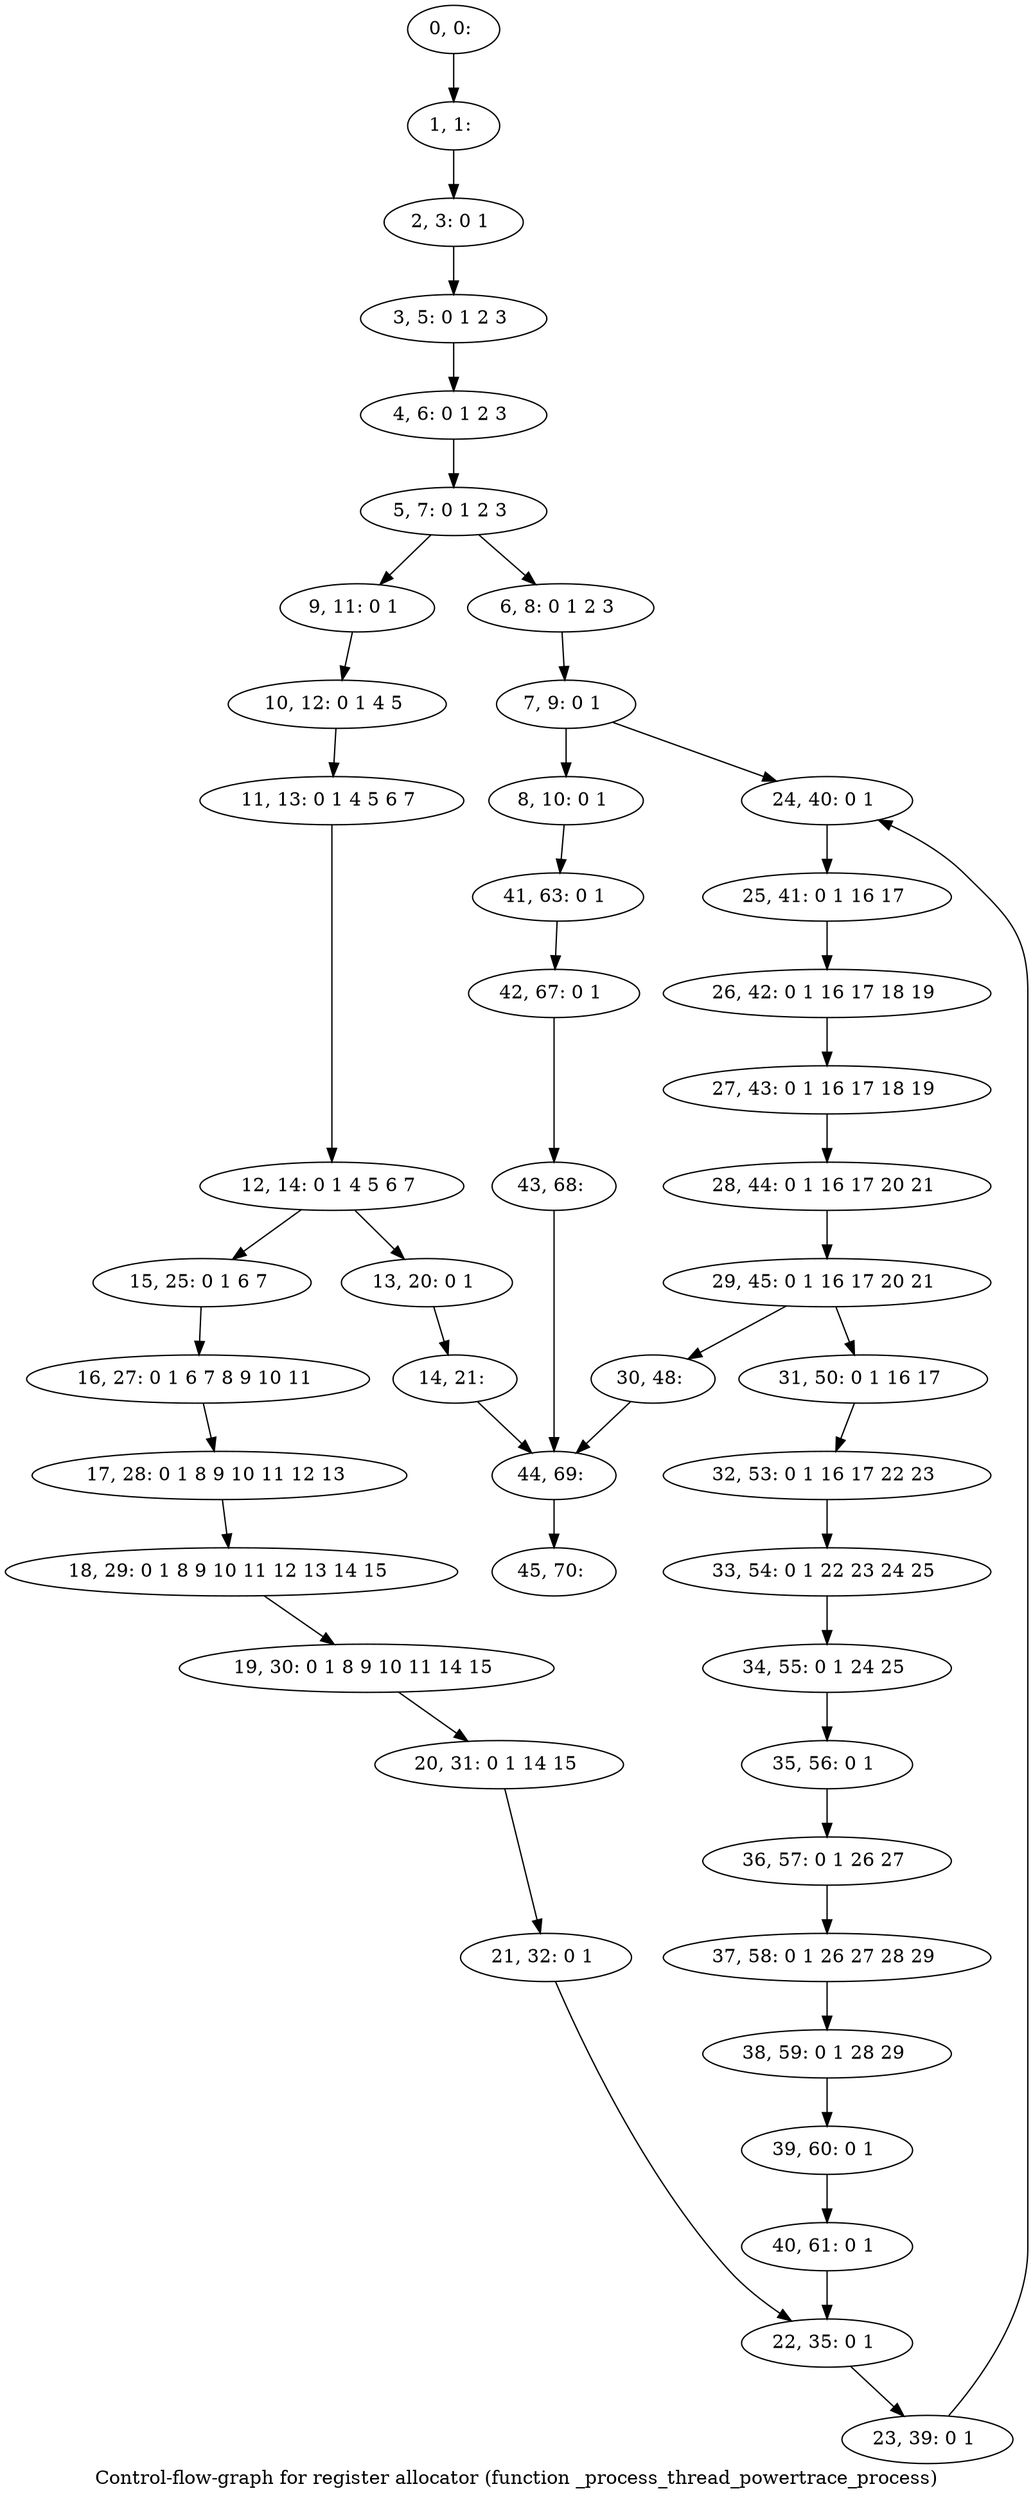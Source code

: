 digraph G {
graph [label="Control-flow-graph for register allocator (function _process_thread_powertrace_process)"]
0[label="0, 0: "];
1[label="1, 1: "];
2[label="2, 3: 0 1 "];
3[label="3, 5: 0 1 2 3 "];
4[label="4, 6: 0 1 2 3 "];
5[label="5, 7: 0 1 2 3 "];
6[label="6, 8: 0 1 2 3 "];
7[label="7, 9: 0 1 "];
8[label="8, 10: 0 1 "];
9[label="9, 11: 0 1 "];
10[label="10, 12: 0 1 4 5 "];
11[label="11, 13: 0 1 4 5 6 7 "];
12[label="12, 14: 0 1 4 5 6 7 "];
13[label="13, 20: 0 1 "];
14[label="14, 21: "];
15[label="15, 25: 0 1 6 7 "];
16[label="16, 27: 0 1 6 7 8 9 10 11 "];
17[label="17, 28: 0 1 8 9 10 11 12 13 "];
18[label="18, 29: 0 1 8 9 10 11 12 13 14 15 "];
19[label="19, 30: 0 1 8 9 10 11 14 15 "];
20[label="20, 31: 0 1 14 15 "];
21[label="21, 32: 0 1 "];
22[label="22, 35: 0 1 "];
23[label="23, 39: 0 1 "];
24[label="24, 40: 0 1 "];
25[label="25, 41: 0 1 16 17 "];
26[label="26, 42: 0 1 16 17 18 19 "];
27[label="27, 43: 0 1 16 17 18 19 "];
28[label="28, 44: 0 1 16 17 20 21 "];
29[label="29, 45: 0 1 16 17 20 21 "];
30[label="30, 48: "];
31[label="31, 50: 0 1 16 17 "];
32[label="32, 53: 0 1 16 17 22 23 "];
33[label="33, 54: 0 1 22 23 24 25 "];
34[label="34, 55: 0 1 24 25 "];
35[label="35, 56: 0 1 "];
36[label="36, 57: 0 1 26 27 "];
37[label="37, 58: 0 1 26 27 28 29 "];
38[label="38, 59: 0 1 28 29 "];
39[label="39, 60: 0 1 "];
40[label="40, 61: 0 1 "];
41[label="41, 63: 0 1 "];
42[label="42, 67: 0 1 "];
43[label="43, 68: "];
44[label="44, 69: "];
45[label="45, 70: "];
0->1 ;
1->2 ;
2->3 ;
3->4 ;
4->5 ;
5->6 ;
5->9 ;
6->7 ;
7->8 ;
7->24 ;
8->41 ;
9->10 ;
10->11 ;
11->12 ;
12->13 ;
12->15 ;
13->14 ;
14->44 ;
15->16 ;
16->17 ;
17->18 ;
18->19 ;
19->20 ;
20->21 ;
21->22 ;
22->23 ;
23->24 ;
24->25 ;
25->26 ;
26->27 ;
27->28 ;
28->29 ;
29->30 ;
29->31 ;
30->44 ;
31->32 ;
32->33 ;
33->34 ;
34->35 ;
35->36 ;
36->37 ;
37->38 ;
38->39 ;
39->40 ;
40->22 ;
41->42 ;
42->43 ;
43->44 ;
44->45 ;
}
